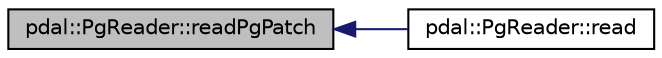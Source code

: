 digraph "pdal::PgReader::readPgPatch"
{
  edge [fontname="Helvetica",fontsize="10",labelfontname="Helvetica",labelfontsize="10"];
  node [fontname="Helvetica",fontsize="10",shape=record];
  rankdir="LR";
  Node1 [label="pdal::PgReader::readPgPatch",height=0.2,width=0.4,color="black", fillcolor="grey75", style="filled", fontcolor="black"];
  Node1 -> Node2 [dir="back",color="midnightblue",fontsize="10",style="solid",fontname="Helvetica"];
  Node2 [label="pdal::PgReader::read",height=0.2,width=0.4,color="black", fillcolor="white", style="filled",URL="$classpdal_1_1PgReader.html#ac444cf6f786cfe00bd98f6b399779333"];
}
